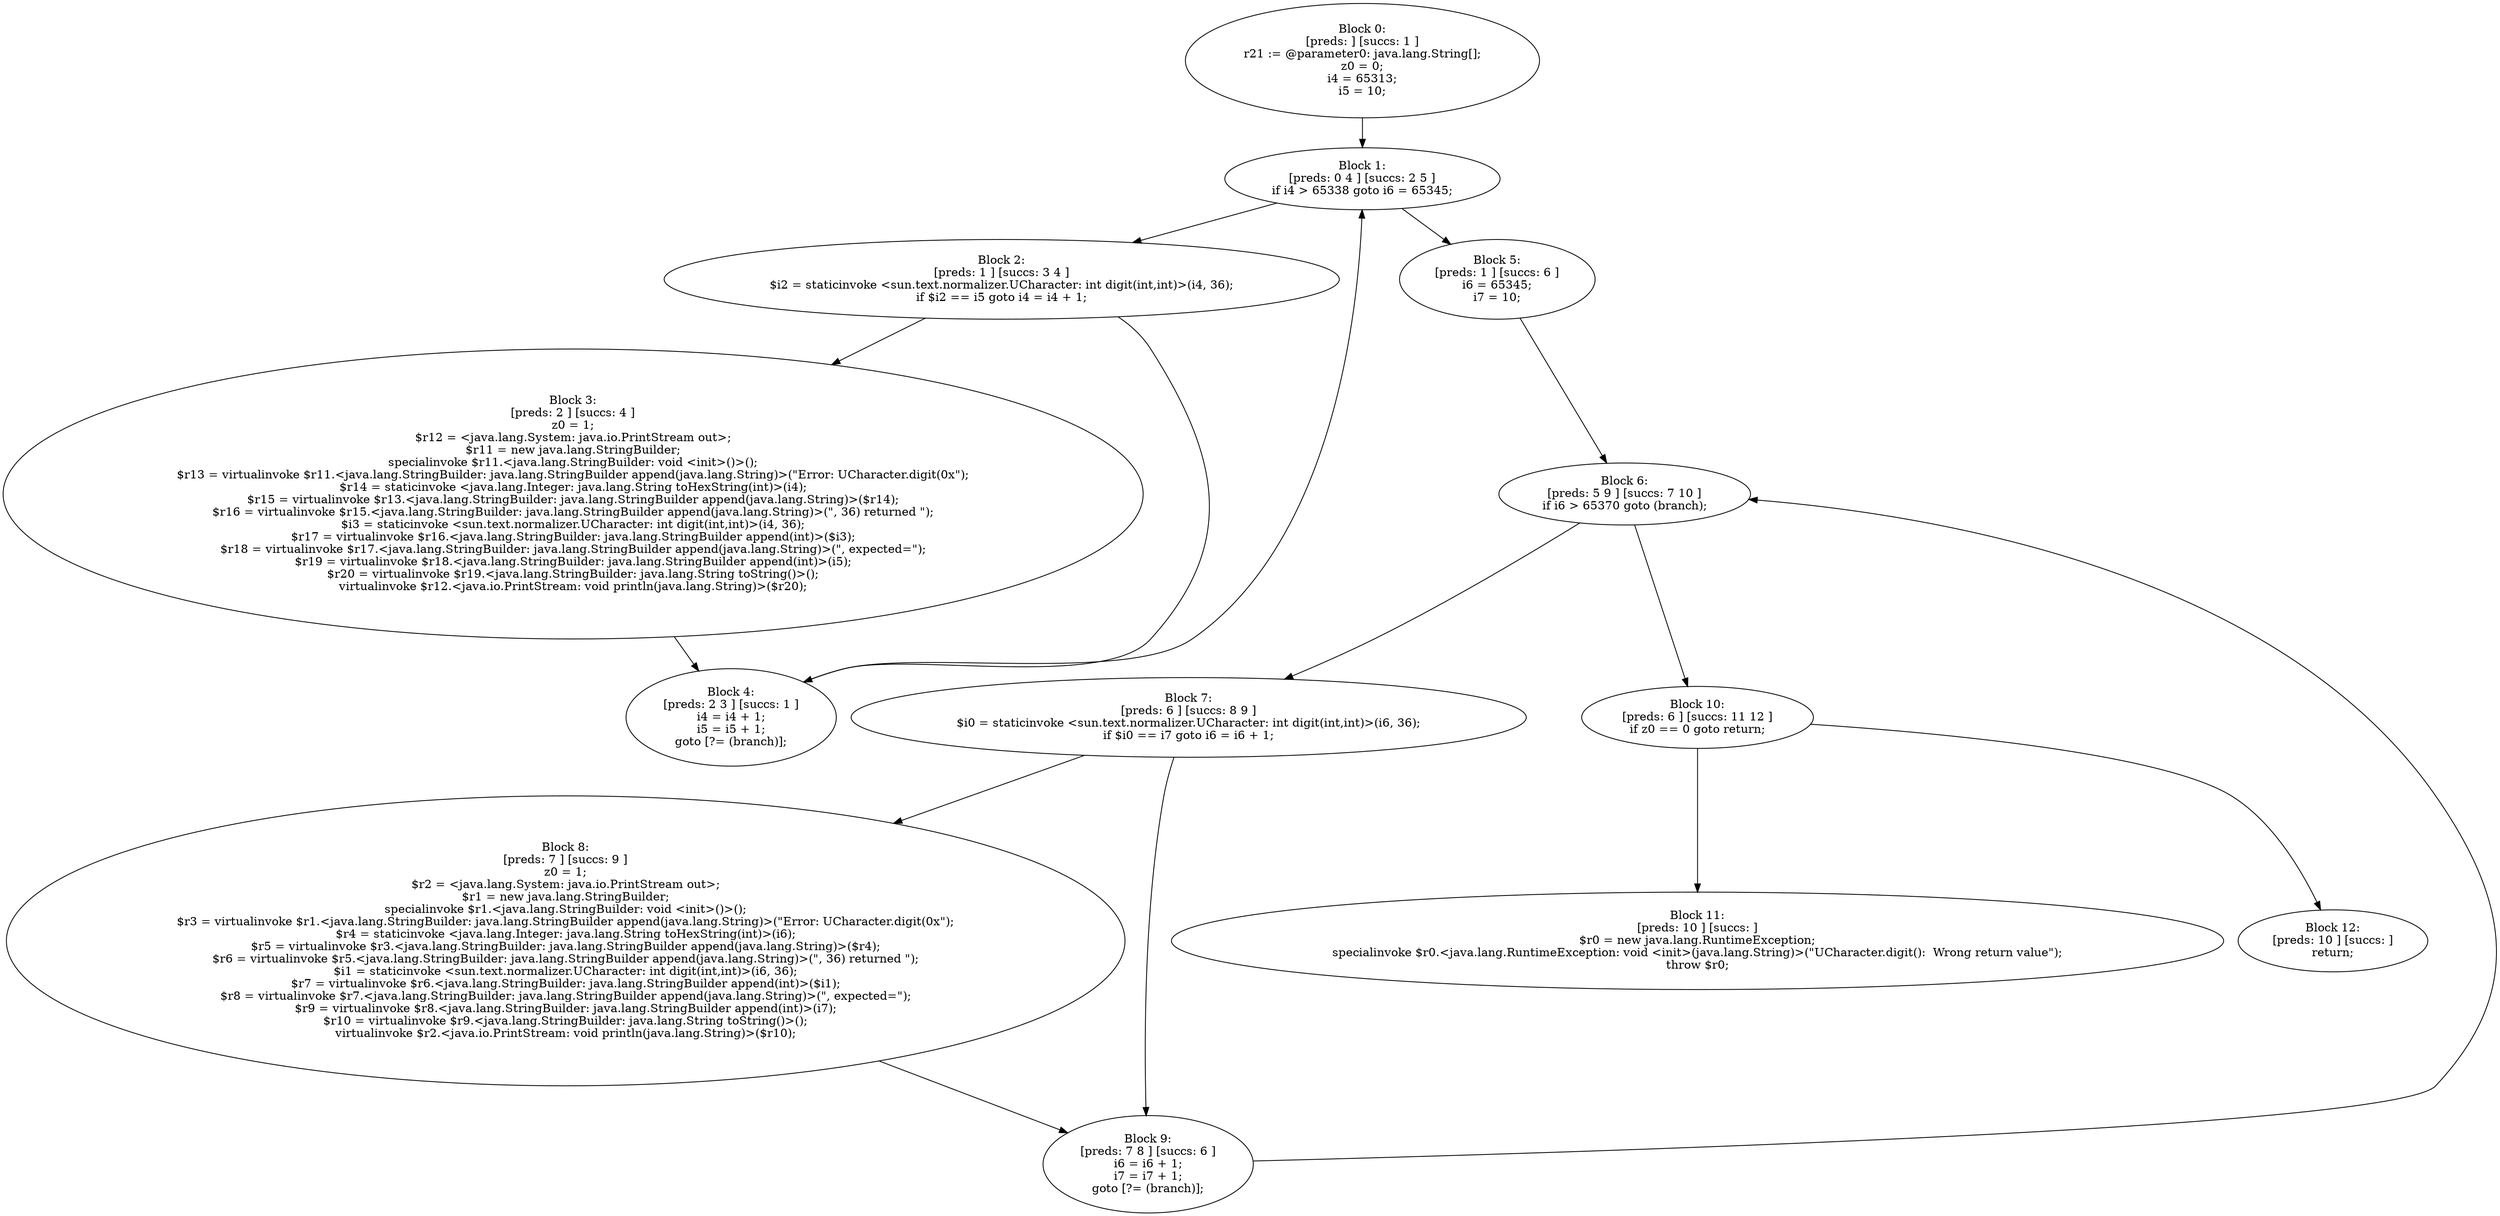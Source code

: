 digraph "unitGraph" {
    "Block 0:
[preds: ] [succs: 1 ]
r21 := @parameter0: java.lang.String[];
z0 = 0;
i4 = 65313;
i5 = 10;
"
    "Block 1:
[preds: 0 4 ] [succs: 2 5 ]
if i4 > 65338 goto i6 = 65345;
"
    "Block 2:
[preds: 1 ] [succs: 3 4 ]
$i2 = staticinvoke <sun.text.normalizer.UCharacter: int digit(int,int)>(i4, 36);
if $i2 == i5 goto i4 = i4 + 1;
"
    "Block 3:
[preds: 2 ] [succs: 4 ]
z0 = 1;
$r12 = <java.lang.System: java.io.PrintStream out>;
$r11 = new java.lang.StringBuilder;
specialinvoke $r11.<java.lang.StringBuilder: void <init>()>();
$r13 = virtualinvoke $r11.<java.lang.StringBuilder: java.lang.StringBuilder append(java.lang.String)>(\"Error: UCharacter.digit(0x\");
$r14 = staticinvoke <java.lang.Integer: java.lang.String toHexString(int)>(i4);
$r15 = virtualinvoke $r13.<java.lang.StringBuilder: java.lang.StringBuilder append(java.lang.String)>($r14);
$r16 = virtualinvoke $r15.<java.lang.StringBuilder: java.lang.StringBuilder append(java.lang.String)>(\", 36) returned \");
$i3 = staticinvoke <sun.text.normalizer.UCharacter: int digit(int,int)>(i4, 36);
$r17 = virtualinvoke $r16.<java.lang.StringBuilder: java.lang.StringBuilder append(int)>($i3);
$r18 = virtualinvoke $r17.<java.lang.StringBuilder: java.lang.StringBuilder append(java.lang.String)>(\", expected=\");
$r19 = virtualinvoke $r18.<java.lang.StringBuilder: java.lang.StringBuilder append(int)>(i5);
$r20 = virtualinvoke $r19.<java.lang.StringBuilder: java.lang.String toString()>();
virtualinvoke $r12.<java.io.PrintStream: void println(java.lang.String)>($r20);
"
    "Block 4:
[preds: 2 3 ] [succs: 1 ]
i4 = i4 + 1;
i5 = i5 + 1;
goto [?= (branch)];
"
    "Block 5:
[preds: 1 ] [succs: 6 ]
i6 = 65345;
i7 = 10;
"
    "Block 6:
[preds: 5 9 ] [succs: 7 10 ]
if i6 > 65370 goto (branch);
"
    "Block 7:
[preds: 6 ] [succs: 8 9 ]
$i0 = staticinvoke <sun.text.normalizer.UCharacter: int digit(int,int)>(i6, 36);
if $i0 == i7 goto i6 = i6 + 1;
"
    "Block 8:
[preds: 7 ] [succs: 9 ]
z0 = 1;
$r2 = <java.lang.System: java.io.PrintStream out>;
$r1 = new java.lang.StringBuilder;
specialinvoke $r1.<java.lang.StringBuilder: void <init>()>();
$r3 = virtualinvoke $r1.<java.lang.StringBuilder: java.lang.StringBuilder append(java.lang.String)>(\"Error: UCharacter.digit(0x\");
$r4 = staticinvoke <java.lang.Integer: java.lang.String toHexString(int)>(i6);
$r5 = virtualinvoke $r3.<java.lang.StringBuilder: java.lang.StringBuilder append(java.lang.String)>($r4);
$r6 = virtualinvoke $r5.<java.lang.StringBuilder: java.lang.StringBuilder append(java.lang.String)>(\", 36) returned \");
$i1 = staticinvoke <sun.text.normalizer.UCharacter: int digit(int,int)>(i6, 36);
$r7 = virtualinvoke $r6.<java.lang.StringBuilder: java.lang.StringBuilder append(int)>($i1);
$r8 = virtualinvoke $r7.<java.lang.StringBuilder: java.lang.StringBuilder append(java.lang.String)>(\", expected=\");
$r9 = virtualinvoke $r8.<java.lang.StringBuilder: java.lang.StringBuilder append(int)>(i7);
$r10 = virtualinvoke $r9.<java.lang.StringBuilder: java.lang.String toString()>();
virtualinvoke $r2.<java.io.PrintStream: void println(java.lang.String)>($r10);
"
    "Block 9:
[preds: 7 8 ] [succs: 6 ]
i6 = i6 + 1;
i7 = i7 + 1;
goto [?= (branch)];
"
    "Block 10:
[preds: 6 ] [succs: 11 12 ]
if z0 == 0 goto return;
"
    "Block 11:
[preds: 10 ] [succs: ]
$r0 = new java.lang.RuntimeException;
specialinvoke $r0.<java.lang.RuntimeException: void <init>(java.lang.String)>(\"UCharacter.digit():  Wrong return value\");
throw $r0;
"
    "Block 12:
[preds: 10 ] [succs: ]
return;
"
    "Block 0:
[preds: ] [succs: 1 ]
r21 := @parameter0: java.lang.String[];
z0 = 0;
i4 = 65313;
i5 = 10;
"->"Block 1:
[preds: 0 4 ] [succs: 2 5 ]
if i4 > 65338 goto i6 = 65345;
";
    "Block 1:
[preds: 0 4 ] [succs: 2 5 ]
if i4 > 65338 goto i6 = 65345;
"->"Block 2:
[preds: 1 ] [succs: 3 4 ]
$i2 = staticinvoke <sun.text.normalizer.UCharacter: int digit(int,int)>(i4, 36);
if $i2 == i5 goto i4 = i4 + 1;
";
    "Block 1:
[preds: 0 4 ] [succs: 2 5 ]
if i4 > 65338 goto i6 = 65345;
"->"Block 5:
[preds: 1 ] [succs: 6 ]
i6 = 65345;
i7 = 10;
";
    "Block 2:
[preds: 1 ] [succs: 3 4 ]
$i2 = staticinvoke <sun.text.normalizer.UCharacter: int digit(int,int)>(i4, 36);
if $i2 == i5 goto i4 = i4 + 1;
"->"Block 3:
[preds: 2 ] [succs: 4 ]
z0 = 1;
$r12 = <java.lang.System: java.io.PrintStream out>;
$r11 = new java.lang.StringBuilder;
specialinvoke $r11.<java.lang.StringBuilder: void <init>()>();
$r13 = virtualinvoke $r11.<java.lang.StringBuilder: java.lang.StringBuilder append(java.lang.String)>(\"Error: UCharacter.digit(0x\");
$r14 = staticinvoke <java.lang.Integer: java.lang.String toHexString(int)>(i4);
$r15 = virtualinvoke $r13.<java.lang.StringBuilder: java.lang.StringBuilder append(java.lang.String)>($r14);
$r16 = virtualinvoke $r15.<java.lang.StringBuilder: java.lang.StringBuilder append(java.lang.String)>(\", 36) returned \");
$i3 = staticinvoke <sun.text.normalizer.UCharacter: int digit(int,int)>(i4, 36);
$r17 = virtualinvoke $r16.<java.lang.StringBuilder: java.lang.StringBuilder append(int)>($i3);
$r18 = virtualinvoke $r17.<java.lang.StringBuilder: java.lang.StringBuilder append(java.lang.String)>(\", expected=\");
$r19 = virtualinvoke $r18.<java.lang.StringBuilder: java.lang.StringBuilder append(int)>(i5);
$r20 = virtualinvoke $r19.<java.lang.StringBuilder: java.lang.String toString()>();
virtualinvoke $r12.<java.io.PrintStream: void println(java.lang.String)>($r20);
";
    "Block 2:
[preds: 1 ] [succs: 3 4 ]
$i2 = staticinvoke <sun.text.normalizer.UCharacter: int digit(int,int)>(i4, 36);
if $i2 == i5 goto i4 = i4 + 1;
"->"Block 4:
[preds: 2 3 ] [succs: 1 ]
i4 = i4 + 1;
i5 = i5 + 1;
goto [?= (branch)];
";
    "Block 3:
[preds: 2 ] [succs: 4 ]
z0 = 1;
$r12 = <java.lang.System: java.io.PrintStream out>;
$r11 = new java.lang.StringBuilder;
specialinvoke $r11.<java.lang.StringBuilder: void <init>()>();
$r13 = virtualinvoke $r11.<java.lang.StringBuilder: java.lang.StringBuilder append(java.lang.String)>(\"Error: UCharacter.digit(0x\");
$r14 = staticinvoke <java.lang.Integer: java.lang.String toHexString(int)>(i4);
$r15 = virtualinvoke $r13.<java.lang.StringBuilder: java.lang.StringBuilder append(java.lang.String)>($r14);
$r16 = virtualinvoke $r15.<java.lang.StringBuilder: java.lang.StringBuilder append(java.lang.String)>(\", 36) returned \");
$i3 = staticinvoke <sun.text.normalizer.UCharacter: int digit(int,int)>(i4, 36);
$r17 = virtualinvoke $r16.<java.lang.StringBuilder: java.lang.StringBuilder append(int)>($i3);
$r18 = virtualinvoke $r17.<java.lang.StringBuilder: java.lang.StringBuilder append(java.lang.String)>(\", expected=\");
$r19 = virtualinvoke $r18.<java.lang.StringBuilder: java.lang.StringBuilder append(int)>(i5);
$r20 = virtualinvoke $r19.<java.lang.StringBuilder: java.lang.String toString()>();
virtualinvoke $r12.<java.io.PrintStream: void println(java.lang.String)>($r20);
"->"Block 4:
[preds: 2 3 ] [succs: 1 ]
i4 = i4 + 1;
i5 = i5 + 1;
goto [?= (branch)];
";
    "Block 4:
[preds: 2 3 ] [succs: 1 ]
i4 = i4 + 1;
i5 = i5 + 1;
goto [?= (branch)];
"->"Block 1:
[preds: 0 4 ] [succs: 2 5 ]
if i4 > 65338 goto i6 = 65345;
";
    "Block 5:
[preds: 1 ] [succs: 6 ]
i6 = 65345;
i7 = 10;
"->"Block 6:
[preds: 5 9 ] [succs: 7 10 ]
if i6 > 65370 goto (branch);
";
    "Block 6:
[preds: 5 9 ] [succs: 7 10 ]
if i6 > 65370 goto (branch);
"->"Block 7:
[preds: 6 ] [succs: 8 9 ]
$i0 = staticinvoke <sun.text.normalizer.UCharacter: int digit(int,int)>(i6, 36);
if $i0 == i7 goto i6 = i6 + 1;
";
    "Block 6:
[preds: 5 9 ] [succs: 7 10 ]
if i6 > 65370 goto (branch);
"->"Block 10:
[preds: 6 ] [succs: 11 12 ]
if z0 == 0 goto return;
";
    "Block 7:
[preds: 6 ] [succs: 8 9 ]
$i0 = staticinvoke <sun.text.normalizer.UCharacter: int digit(int,int)>(i6, 36);
if $i0 == i7 goto i6 = i6 + 1;
"->"Block 8:
[preds: 7 ] [succs: 9 ]
z0 = 1;
$r2 = <java.lang.System: java.io.PrintStream out>;
$r1 = new java.lang.StringBuilder;
specialinvoke $r1.<java.lang.StringBuilder: void <init>()>();
$r3 = virtualinvoke $r1.<java.lang.StringBuilder: java.lang.StringBuilder append(java.lang.String)>(\"Error: UCharacter.digit(0x\");
$r4 = staticinvoke <java.lang.Integer: java.lang.String toHexString(int)>(i6);
$r5 = virtualinvoke $r3.<java.lang.StringBuilder: java.lang.StringBuilder append(java.lang.String)>($r4);
$r6 = virtualinvoke $r5.<java.lang.StringBuilder: java.lang.StringBuilder append(java.lang.String)>(\", 36) returned \");
$i1 = staticinvoke <sun.text.normalizer.UCharacter: int digit(int,int)>(i6, 36);
$r7 = virtualinvoke $r6.<java.lang.StringBuilder: java.lang.StringBuilder append(int)>($i1);
$r8 = virtualinvoke $r7.<java.lang.StringBuilder: java.lang.StringBuilder append(java.lang.String)>(\", expected=\");
$r9 = virtualinvoke $r8.<java.lang.StringBuilder: java.lang.StringBuilder append(int)>(i7);
$r10 = virtualinvoke $r9.<java.lang.StringBuilder: java.lang.String toString()>();
virtualinvoke $r2.<java.io.PrintStream: void println(java.lang.String)>($r10);
";
    "Block 7:
[preds: 6 ] [succs: 8 9 ]
$i0 = staticinvoke <sun.text.normalizer.UCharacter: int digit(int,int)>(i6, 36);
if $i0 == i7 goto i6 = i6 + 1;
"->"Block 9:
[preds: 7 8 ] [succs: 6 ]
i6 = i6 + 1;
i7 = i7 + 1;
goto [?= (branch)];
";
    "Block 8:
[preds: 7 ] [succs: 9 ]
z0 = 1;
$r2 = <java.lang.System: java.io.PrintStream out>;
$r1 = new java.lang.StringBuilder;
specialinvoke $r1.<java.lang.StringBuilder: void <init>()>();
$r3 = virtualinvoke $r1.<java.lang.StringBuilder: java.lang.StringBuilder append(java.lang.String)>(\"Error: UCharacter.digit(0x\");
$r4 = staticinvoke <java.lang.Integer: java.lang.String toHexString(int)>(i6);
$r5 = virtualinvoke $r3.<java.lang.StringBuilder: java.lang.StringBuilder append(java.lang.String)>($r4);
$r6 = virtualinvoke $r5.<java.lang.StringBuilder: java.lang.StringBuilder append(java.lang.String)>(\", 36) returned \");
$i1 = staticinvoke <sun.text.normalizer.UCharacter: int digit(int,int)>(i6, 36);
$r7 = virtualinvoke $r6.<java.lang.StringBuilder: java.lang.StringBuilder append(int)>($i1);
$r8 = virtualinvoke $r7.<java.lang.StringBuilder: java.lang.StringBuilder append(java.lang.String)>(\", expected=\");
$r9 = virtualinvoke $r8.<java.lang.StringBuilder: java.lang.StringBuilder append(int)>(i7);
$r10 = virtualinvoke $r9.<java.lang.StringBuilder: java.lang.String toString()>();
virtualinvoke $r2.<java.io.PrintStream: void println(java.lang.String)>($r10);
"->"Block 9:
[preds: 7 8 ] [succs: 6 ]
i6 = i6 + 1;
i7 = i7 + 1;
goto [?= (branch)];
";
    "Block 9:
[preds: 7 8 ] [succs: 6 ]
i6 = i6 + 1;
i7 = i7 + 1;
goto [?= (branch)];
"->"Block 6:
[preds: 5 9 ] [succs: 7 10 ]
if i6 > 65370 goto (branch);
";
    "Block 10:
[preds: 6 ] [succs: 11 12 ]
if z0 == 0 goto return;
"->"Block 11:
[preds: 10 ] [succs: ]
$r0 = new java.lang.RuntimeException;
specialinvoke $r0.<java.lang.RuntimeException: void <init>(java.lang.String)>(\"UCharacter.digit():  Wrong return value\");
throw $r0;
";
    "Block 10:
[preds: 6 ] [succs: 11 12 ]
if z0 == 0 goto return;
"->"Block 12:
[preds: 10 ] [succs: ]
return;
";
}
